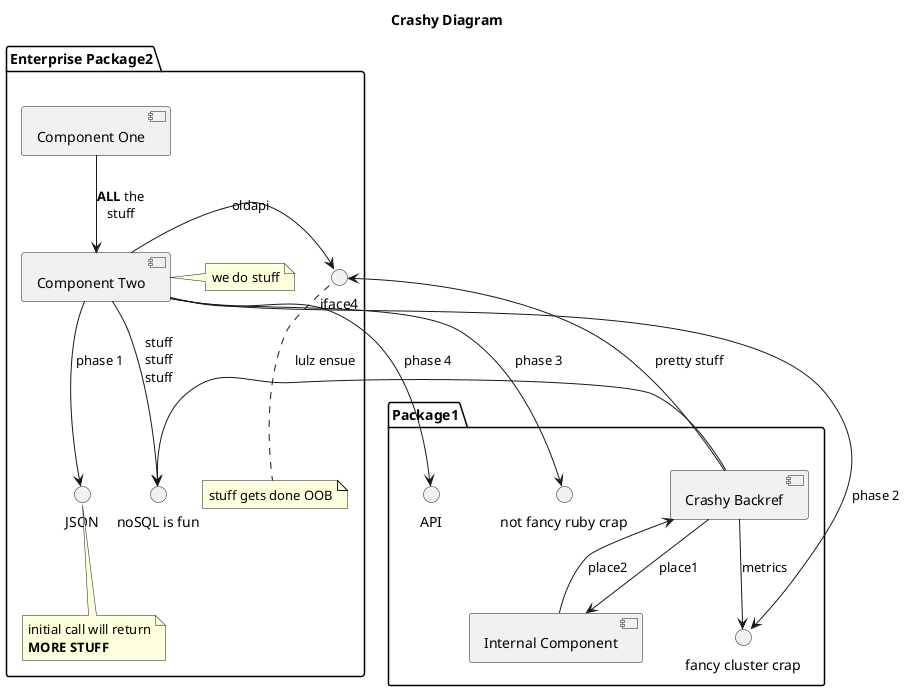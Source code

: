 {
  "sha1": "nu0tq59cl3i9fehzq7ajlyzc2krpykg",
  "insertion": {
    "when": "2024-06-04T17:28:39.045Z",
    "user": "plantuml@gmail.com"
  }
}
@startuml

skinparam svek true
title Crashy Diagram

package "Package1" {
() "API" as iface1
() "not fancy ruby crap" as iface2
() "fancy cluster crap" as iface3
[Crashy Backref] --> iface3 : metrics
[Crashy Backref] -> [Internal Component] : place1
[Internal Component] --> [Crashy Backref] : place2
}

package "Enterprise Package2" {
() "iface4"
() "noSQL is fun" as iface5
() "JSON"
[Component One] as comp1
[Component Two] as comp2

comp2 -> iface4 : oldapi
[Crashy Backref] -> iface4 : pretty stuff

comp2 --> iface5 : stuff\nstuff\nstuff
note right of comp2
we do stuff
end note
note bottom of iface4
stuff gets done OOB
end note
comp1 --> comp2 : <b>ALL</b> the\nstuff
comp2 --> JSON : phase 1
comp2 --> iface1 : phase 4
comp2 --> iface2 : phase 3
comp2 --> iface3 : phase 2

note bottom of JSON : initial call will return\n<b>MORE STUFF</b>

[Crashy Backref] -> iface5 : lulz ensue
}


@enduml
